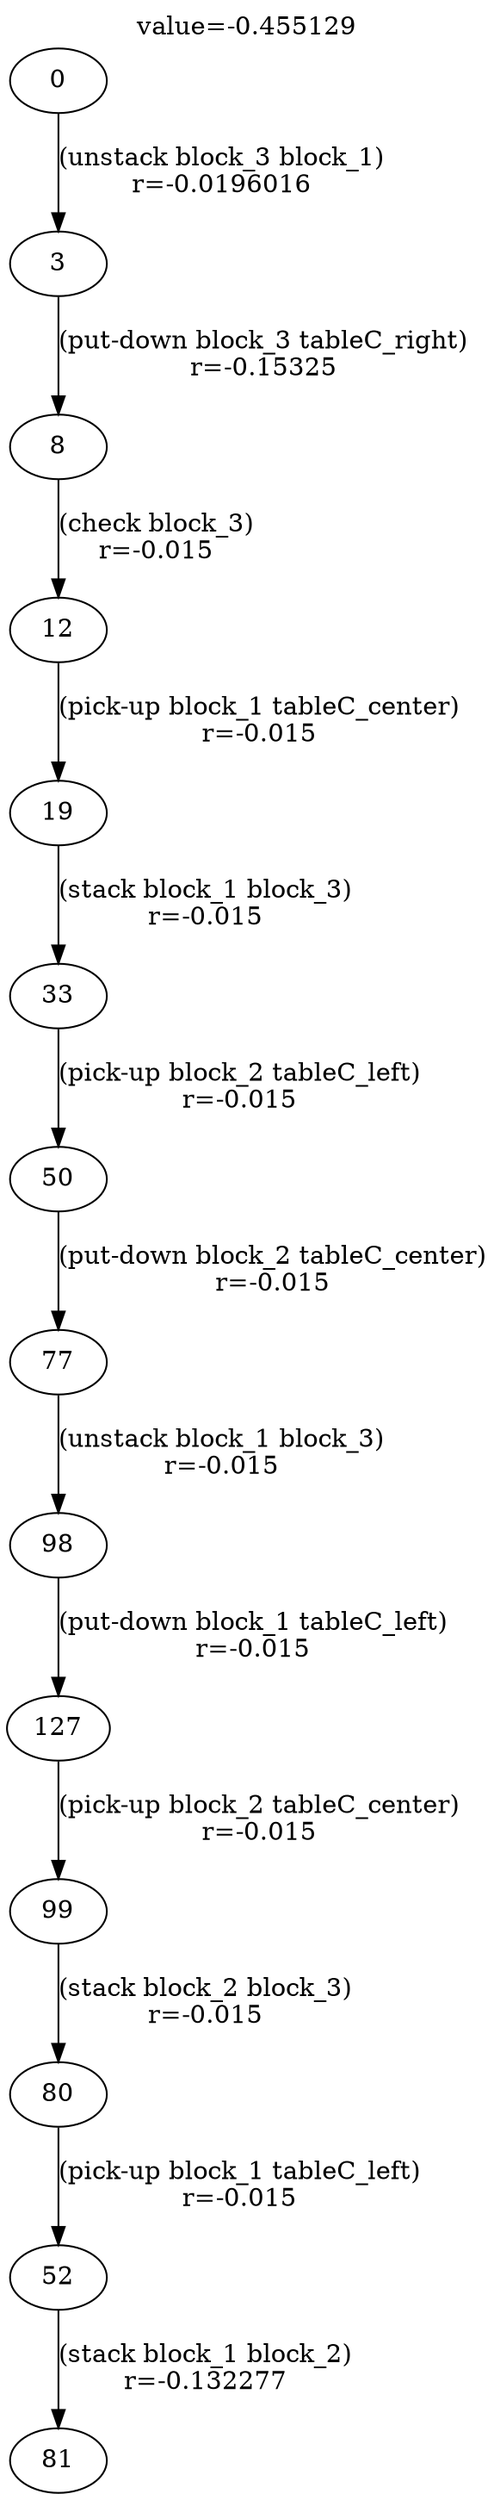 digraph g{
label="value=-0.455129"
labelloc=top
0->3 [ label="(unstack block_3 block_1)
r=-0.0196016" ];
3->8 [ label="(put-down block_3 tableC_right)
r=-0.15325" ];
8->12 [ label="(check block_3)
r=-0.015" ];
12->19 [ label="(pick-up block_1 tableC_center)
r=-0.015" ];
19->33 [ label="(stack block_1 block_3)
r=-0.015" ];
33->50 [ label="(pick-up block_2 tableC_left)
r=-0.015" ];
50->77 [ label="(put-down block_2 tableC_center)
r=-0.015" ];
77->98 [ label="(unstack block_1 block_3)
r=-0.015" ];
98->127 [ label="(put-down block_1 tableC_left)
r=-0.015" ];
127->99 [ label="(pick-up block_2 tableC_center)
r=-0.015" ];
99->80 [ label="(stack block_2 block_3)
r=-0.015" ];
80->52 [ label="(pick-up block_1 tableC_left)
r=-0.015" ];
52->81 [ label="(stack block_1 block_2)
r=-0.132277" ];
}
